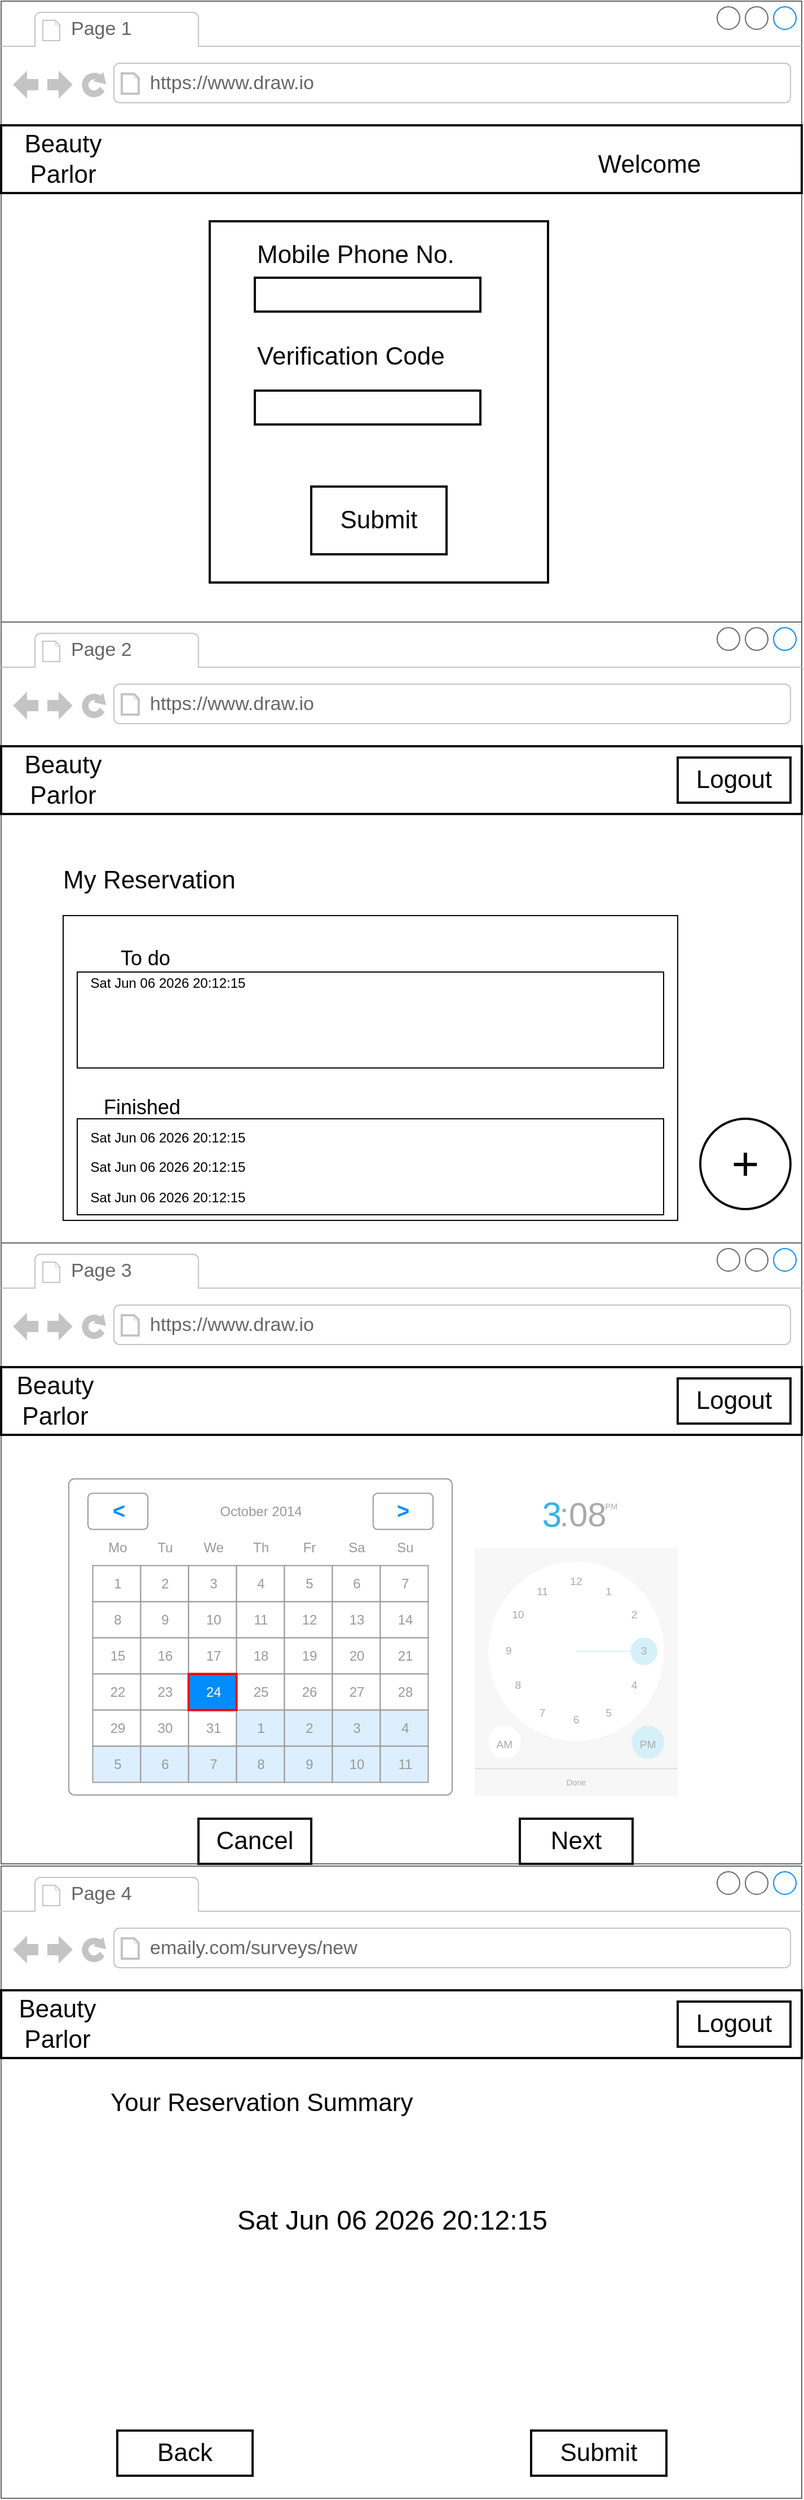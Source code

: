 <mxfile type="github" version="10.6.8"><diagram id="YGaYaiumgx0o_J-StWaK" name="Page-1"><mxGraphModel grid="1" dx="1169" dy="679" gridSize="10" guides="1" tooltips="1" connect="1" arrows="1" fold="1" page="1" pageScale="1" pageWidth="850" pageHeight="1100" math="0" shadow="0"><root><mxCell id="0"/><mxCell id="1" parent="0"/><mxCell id="_dM1EyocjRBQdSOQHi9r-1" value="" style="strokeWidth=1;shadow=0;dashed=0;align=center;html=1;shape=mxgraph.mockup.containers.browserWindow;rSize=0;fillColor=#ffffff;strokeColor=#666666;mainText=,;recursiveResize=0;rounded=0;fontSize=22;fontColor=#050505;" parent="1" vertex="1"><mxGeometry as="geometry" x="160" y="670.029" width="710" height="550"/></mxCell><mxCell id="_dM1EyocjRBQdSOQHi9r-2" value="Page 2" style="strokeWidth=1;shadow=0;dashed=0;align=center;html=1;shape=mxgraph.mockup.containers.anchor;fontSize=17;fontColor=#666666;align=left;" parent="_dM1EyocjRBQdSOQHi9r-1" vertex="1"><mxGeometry as="geometry" x="60" y="12" width="110" height="26"/></mxCell><mxCell id="_dM1EyocjRBQdSOQHi9r-3" value="https://www.draw.io" style="strokeWidth=1;shadow=0;dashed=0;align=center;html=1;shape=mxgraph.mockup.containers.anchor;rSize=0;fontSize=17;fontColor=#666666;align=left;" parent="_dM1EyocjRBQdSOQHi9r-1" vertex="1"><mxGeometry as="geometry" x="130" y="60" width="250" height="26"/></mxCell><mxCell id="_dM1EyocjRBQdSOQHi9r-4" value="My Reservation&lt;br&gt;" style="text;html=1;strokeColor=none;fillColor=none;align=left;verticalAlign=middle;whiteSpace=wrap;rounded=0;shadow=0;labelBackgroundColor=none;fontSize=22;fontColor=#050505;" parent="_dM1EyocjRBQdSOQHi9r-1" vertex="1"><mxGeometry as="geometry" x="52.5" y="219" width="175" height="20"/></mxCell><mxCell id="_dM1EyocjRBQdSOQHi9r-5" value="+" style="ellipse;whiteSpace=wrap;html=1;aspect=fixed;rounded=0;shadow=0;strokeColor=#080808;strokeWidth=2;fillColor=none;fontSize=42;fontColor=#050505;align=center;" parent="_dM1EyocjRBQdSOQHi9r-1" vertex="1"><mxGeometry as="geometry" x="620" y="440" width="80" height="80"/></mxCell><mxCell id="_dM1EyocjRBQdSOQHi9r-6" value="" style="rounded=0;whiteSpace=wrap;html=1;" parent="_dM1EyocjRBQdSOQHi9r-1" vertex="1"><mxGeometry as="geometry" x="55" y="260" width="545" height="270"/></mxCell><mxCell id="_dM1EyocjRBQdSOQHi9r-7" value="" style="rounded=0;whiteSpace=wrap;html=1;" parent="_dM1EyocjRBQdSOQHi9r-1" vertex="1"><mxGeometry as="geometry" x="67.5" y="310" width="520" height="85"/></mxCell><mxCell id="_dM1EyocjRBQdSOQHi9r-8" value="&lt;font style=&quot;font-size: 18px&quot;&gt;To do&lt;/font&gt;&lt;br&gt;" style="text;html=1;strokeColor=none;fillColor=none;align=center;verticalAlign=middle;whiteSpace=wrap;rounded=0;" parent="_dM1EyocjRBQdSOQHi9r-1" vertex="1"><mxGeometry as="geometry" x="67.5" y="287.5" width="120" height="20"/></mxCell><mxCell id="_dM1EyocjRBQdSOQHi9r-9" value="&lt;font style=&quot;font-size: 18px&quot;&gt;Finished&lt;/font&gt;&lt;br&gt;" style="text;html=1;strokeColor=none;fillColor=none;align=center;verticalAlign=middle;whiteSpace=wrap;rounded=0;" parent="_dM1EyocjRBQdSOQHi9r-1" vertex="1"><mxGeometry as="geometry" x="65" y="420" width="120" height="20"/></mxCell><mxCell id="_dM1EyocjRBQdSOQHi9r-10" value="" style="rounded=0;whiteSpace=wrap;html=1;" parent="_dM1EyocjRBQdSOQHi9r-1" vertex="1"><mxGeometry as="geometry" x="67.5" y="440" width="520" height="85"/></mxCell><UserObject id="1Hm9ibRcfxlS3YvG6zms-21" label="%date{ddd mmm dd yyyy HH:MM:ss}%" placeholders="1"><mxCell style="text;html=1;strokeColor=none;fillColor=none;align=center;verticalAlign=middle;whiteSpace=wrap;overflow=hidden;" parent="_dM1EyocjRBQdSOQHi9r-1" vertex="1"><mxGeometry as="geometry" x="67.5" y="309.971" width="160" height="20"/></mxCell></UserObject><UserObject id="1Hm9ibRcfxlS3YvG6zms-22" label="%date{ddd mmm dd yyyy HH:MM:ss}%" placeholders="1"><mxCell style="text;html=1;strokeColor=none;fillColor=none;align=center;verticalAlign=middle;whiteSpace=wrap;overflow=hidden;" parent="_dM1EyocjRBQdSOQHi9r-1" vertex="1"><mxGeometry as="geometry" x="67.5" y="499.971" width="160" height="20"/></mxCell></UserObject><UserObject id="1Hm9ibRcfxlS3YvG6zms-23" label="%date{ddd mmm dd yyyy HH:MM:ss}%" placeholders="1"><mxCell style="text;html=1;strokeColor=none;fillColor=none;align=center;verticalAlign=middle;whiteSpace=wrap;overflow=hidden;" parent="_dM1EyocjRBQdSOQHi9r-1" vertex="1"><mxGeometry as="geometry" x="67.5" y="472.471" width="160" height="20"/></mxCell></UserObject><UserObject id="1Hm9ibRcfxlS3YvG6zms-24" label="%date{ddd mmm dd yyyy HH:MM:ss}%" placeholders="1"><mxCell style="text;html=1;strokeColor=none;fillColor=none;align=center;verticalAlign=middle;whiteSpace=wrap;overflow=hidden;" parent="_dM1EyocjRBQdSOQHi9r-1" vertex="1"><mxGeometry as="geometry" x="67.5" y="446.471" width="160" height="20"/></mxCell></UserObject><mxCell id="_dM1EyocjRBQdSOQHi9r-11" value="" style="strokeWidth=1;shadow=0;dashed=0;align=center;html=1;shape=mxgraph.mockup.containers.browserWindow;rSize=0;fillColor=#ffffff;strokeColor=#666666;mainText=,;recursiveResize=0;rounded=0;fontSize=22;fontColor=#050505;" parent="1" vertex="1"><mxGeometry as="geometry" x="160" y="120" width="710" height="550"/></mxCell><mxCell id="_dM1EyocjRBQdSOQHi9r-12" value="Page 1" style="strokeWidth=1;shadow=0;dashed=0;align=center;html=1;shape=mxgraph.mockup.containers.anchor;fontSize=17;fontColor=#666666;align=left;" parent="_dM1EyocjRBQdSOQHi9r-11" vertex="1"><mxGeometry as="geometry" x="60" y="12" width="110" height="26"/></mxCell><mxCell id="_dM1EyocjRBQdSOQHi9r-13" value="https://www.draw.io" style="strokeWidth=1;shadow=0;dashed=0;align=center;html=1;shape=mxgraph.mockup.containers.anchor;rSize=0;fontSize=17;fontColor=#666666;align=left;" parent="_dM1EyocjRBQdSOQHi9r-11" vertex="1"><mxGeometry as="geometry" x="130" y="60" width="250" height="26"/></mxCell><mxCell id="_dM1EyocjRBQdSOQHi9r-14" value="" style="rounded=0;whiteSpace=wrap;html=1;shadow=0;labelBackgroundColor=none;strokeColor=#080808;strokeWidth=2;fillColor=#ffffff;fontSize=22;fontColor=#050505;align=left;" parent="_dM1EyocjRBQdSOQHi9r-11" vertex="1"><mxGeometry as="geometry" x="185" y="195" width="300" height="320"/></mxCell><mxCell id="_dM1EyocjRBQdSOQHi9r-15" value="Mobile Phone No." style="text;html=1;strokeColor=none;fillColor=none;align=left;verticalAlign=middle;whiteSpace=wrap;rounded=0;shadow=0;labelBackgroundColor=none;fontSize=22;fontColor=#050505;" parent="_dM1EyocjRBQdSOQHi9r-11" vertex="1"><mxGeometry as="geometry" x="225" y="215" width="205" height="20"/></mxCell><mxCell id="_dM1EyocjRBQdSOQHi9r-16" value="Verification Code&lt;br&gt;" style="text;html=1;strokeColor=none;fillColor=none;align=left;verticalAlign=middle;whiteSpace=wrap;rounded=0;shadow=0;labelBackgroundColor=none;fontSize=22;fontColor=#050505;" parent="_dM1EyocjRBQdSOQHi9r-11" vertex="1"><mxGeometry as="geometry" x="225" y="305" width="230" height="20"/></mxCell><mxCell id="_dM1EyocjRBQdSOQHi9r-17" value="" style="rounded=0;whiteSpace=wrap;html=1;shadow=0;labelBackgroundColor=none;strokeColor=#080808;strokeWidth=2;fillColor=#ffffff;fontSize=22;fontColor=#050505;align=left;" parent="_dM1EyocjRBQdSOQHi9r-11" vertex="1"><mxGeometry as="geometry" x="225" y="245" width="200" height="30"/></mxCell><mxCell id="_dM1EyocjRBQdSOQHi9r-18" value="" style="rounded=0;whiteSpace=wrap;html=1;shadow=0;labelBackgroundColor=none;strokeColor=#080808;strokeWidth=2;fillColor=#ffffff;fontSize=22;fontColor=#050505;align=left;" parent="_dM1EyocjRBQdSOQHi9r-11" vertex="1"><mxGeometry as="geometry" x="225" y="345" width="200" height="30"/></mxCell><mxCell id="_dM1EyocjRBQdSOQHi9r-19" value="Submit" style="rounded=0;whiteSpace=wrap;html=1;shadow=0;labelBackgroundColor=none;strokeColor=#080808;strokeWidth=2;fillColor=#ffffff;fontSize=22;fontColor=#050505;align=center;" parent="_dM1EyocjRBQdSOQHi9r-11" vertex="1"><mxGeometry as="geometry" x="275" y="430" width="120" height="60"/></mxCell><mxCell id="_dM1EyocjRBQdSOQHi9r-20" value="" style="rounded=0;whiteSpace=wrap;html=1;shadow=0;strokeColor=#080808;strokeWidth=2;fillColor=none;fontSize=22;fontColor=#050505;align=center;" parent="1" vertex="1"><mxGeometry as="geometry" x="160" y="230" width="710" height="60"/></mxCell><mxCell id="_dM1EyocjRBQdSOQHi9r-21" value="Welcome&lt;br&gt;" style="text;html=1;strokeColor=none;fillColor=none;align=center;verticalAlign=middle;whiteSpace=wrap;rounded=0;shadow=0;fontSize=22;fontColor=#050505;" parent="1" vertex="1"><mxGeometry as="geometry" x="650" y="255" width="170" height="20"/></mxCell><mxCell id="_dM1EyocjRBQdSOQHi9r-22" value="" style="rounded=0;whiteSpace=wrap;html=1;shadow=0;strokeColor=#080808;strokeWidth=2;fillColor=none;fontSize=22;fontColor=#050505;align=center;" parent="1" vertex="1"><mxGeometry as="geometry" x="160" y="780.029" width="710" height="60"/></mxCell><mxCell id="_dM1EyocjRBQdSOQHi9r-23" value="Beauty Parlor&lt;br&gt;" style="text;html=1;strokeColor=none;fillColor=none;align=center;verticalAlign=middle;whiteSpace=wrap;rounded=0;shadow=0;fontSize=22;fontColor=#050505;" parent="1" vertex="1"><mxGeometry as="geometry" x="170" y="800" width="90" height="20"/></mxCell><mxCell id="_dM1EyocjRBQdSOQHi9r-24" value="Logout" style="rounded=0;whiteSpace=wrap;html=1;shadow=0;strokeColor=#080808;strokeWidth=2;fillColor=none;fontSize=22;fontColor=#050505;align=center;" parent="1" vertex="1"><mxGeometry as="geometry" x="760" y="790.029" width="100" height="40"/></mxCell><mxCell id="_dM1EyocjRBQdSOQHi9r-25" value="" style="strokeWidth=1;shadow=0;dashed=0;align=center;html=1;shape=mxgraph.mockup.containers.browserWindow;rSize=0;fillColor=#ffffff;strokeColor=#666666;mainText=,;recursiveResize=0;rounded=0;fontSize=22;fontColor=#050505;" parent="1" vertex="1"><mxGeometry as="geometry" x="160" y="1220" width="710" height="550"/></mxCell><mxCell id="_dM1EyocjRBQdSOQHi9r-26" value="Page 3" style="strokeWidth=1;shadow=0;dashed=0;align=center;html=1;shape=mxgraph.mockup.containers.anchor;fontSize=17;fontColor=#666666;align=left;" parent="_dM1EyocjRBQdSOQHi9r-25" vertex="1"><mxGeometry as="geometry" x="60" y="12" width="110" height="26"/></mxCell><mxCell id="_dM1EyocjRBQdSOQHi9r-27" value="https://www.draw.io" style="strokeWidth=1;shadow=0;dashed=0;align=center;html=1;shape=mxgraph.mockup.containers.anchor;rSize=0;fontSize=17;fontColor=#666666;align=left;" parent="_dM1EyocjRBQdSOQHi9r-25" vertex="1"><mxGeometry as="geometry" x="130" y="60" width="250" height="26"/></mxCell><mxCell id="_dM1EyocjRBQdSOQHi9r-28" value="" style="strokeWidth=1;shadow=0;dashed=0;align=center;html=1;shape=mxgraph.mockup.forms.rrect;rSize=5;strokeColor=#999999;fillColor=#ffffff;" parent="_dM1EyocjRBQdSOQHi9r-25" vertex="1"><mxGeometry as="geometry" x="60" y="209" width="340" height="280"/></mxCell><mxCell id="_dM1EyocjRBQdSOQHi9r-29" value="October 2014" style="strokeWidth=1;shadow=0;dashed=0;align=center;html=1;shape=mxgraph.mockup.forms.anchor;fontColor=#999999;" parent="_dM1EyocjRBQdSOQHi9r-28" vertex="1"><mxGeometry as="geometry" x="63.75" y="12.8" width="212.5" height="32.0"/></mxCell><mxCell id="_dM1EyocjRBQdSOQHi9r-30" value="&lt;" style="strokeWidth=1;shadow=0;dashed=0;align=center;html=1;shape=mxgraph.mockup.forms.rrect;rSize=4;strokeColor=#999999;fontColor=#008cff;fontSize=19;fontStyle=1;" parent="_dM1EyocjRBQdSOQHi9r-28" vertex="1"><mxGeometry as="geometry" x="17" y="12.8" width="53.125" height="32.0"/></mxCell><mxCell id="_dM1EyocjRBQdSOQHi9r-31" value="&gt;" style="strokeWidth=1;shadow=0;dashed=0;align=center;html=1;shape=mxgraph.mockup.forms.rrect;rSize=4;strokeColor=#999999;fontColor=#008cff;fontSize=19;fontStyle=1;" parent="_dM1EyocjRBQdSOQHi9r-28" vertex="1"><mxGeometry as="geometry" x="269.875" y="12.8" width="53.125" height="32.0"/></mxCell><mxCell id="_dM1EyocjRBQdSOQHi9r-32" value="Mo" style="strokeWidth=1;shadow=0;dashed=0;align=center;html=1;shape=mxgraph.mockup.forms.anchor;fontColor=#999999;" parent="_dM1EyocjRBQdSOQHi9r-28" vertex="1"><mxGeometry as="geometry" x="21.25" y="44.8" width="42.5" height="32.0"/></mxCell><mxCell id="_dM1EyocjRBQdSOQHi9r-33" value="Tu" style="strokeWidth=1;shadow=0;dashed=0;align=center;html=1;shape=mxgraph.mockup.forms.anchor;fontColor=#999999;" parent="_dM1EyocjRBQdSOQHi9r-28" vertex="1"><mxGeometry as="geometry" x="63.75" y="44.8" width="42.5" height="32.0"/></mxCell><mxCell id="_dM1EyocjRBQdSOQHi9r-34" value="We" style="strokeWidth=1;shadow=0;dashed=0;align=center;html=1;shape=mxgraph.mockup.forms.anchor;fontColor=#999999;" parent="_dM1EyocjRBQdSOQHi9r-28" vertex="1"><mxGeometry as="geometry" x="106.25" y="44.8" width="42.5" height="32.0"/></mxCell><mxCell id="_dM1EyocjRBQdSOQHi9r-35" value="Th" style="strokeWidth=1;shadow=0;dashed=0;align=center;html=1;shape=mxgraph.mockup.forms.anchor;fontColor=#999999;" parent="_dM1EyocjRBQdSOQHi9r-28" vertex="1"><mxGeometry as="geometry" x="148.75" y="44.8" width="42.5" height="32.0"/></mxCell><mxCell id="_dM1EyocjRBQdSOQHi9r-36" value="Fr" style="strokeWidth=1;shadow=0;dashed=0;align=center;html=1;shape=mxgraph.mockup.forms.anchor;fontColor=#999999;" parent="_dM1EyocjRBQdSOQHi9r-28" vertex="1"><mxGeometry as="geometry" x="191.25" y="44.8" width="42.5" height="32.0"/></mxCell><mxCell id="_dM1EyocjRBQdSOQHi9r-37" value="Sa" style="strokeWidth=1;shadow=0;dashed=0;align=center;html=1;shape=mxgraph.mockup.forms.anchor;fontColor=#999999;" parent="_dM1EyocjRBQdSOQHi9r-28" vertex="1"><mxGeometry as="geometry" x="233.75" y="44.8" width="42.5" height="32.0"/></mxCell><mxCell id="_dM1EyocjRBQdSOQHi9r-38" value="Su" style="strokeWidth=1;shadow=0;dashed=0;align=center;html=1;shape=mxgraph.mockup.forms.anchor;fontColor=#999999;" parent="_dM1EyocjRBQdSOQHi9r-28" vertex="1"><mxGeometry as="geometry" x="276.25" y="44.8" width="42.5" height="32.0"/></mxCell><mxCell id="_dM1EyocjRBQdSOQHi9r-39" value="1" style="strokeWidth=1;shadow=0;dashed=0;align=center;html=1;shape=mxgraph.mockup.forms.rrect;rSize=0;strokeColor=#999999;fontColor=#999999;" parent="_dM1EyocjRBQdSOQHi9r-28" vertex="1"><mxGeometry as="geometry" x="21.25" y="76.8" width="42.5" height="32.0"/></mxCell><mxCell id="_dM1EyocjRBQdSOQHi9r-40" value="2" style="strokeWidth=1;shadow=0;dashed=0;align=center;html=1;shape=mxgraph.mockup.forms.rrect;rSize=0;strokeColor=#999999;fontColor=#999999;" parent="_dM1EyocjRBQdSOQHi9r-28" vertex="1"><mxGeometry as="geometry" x="63.75" y="76.8" width="42.5" height="32.0"/></mxCell><mxCell id="_dM1EyocjRBQdSOQHi9r-41" value="3" style="strokeWidth=1;shadow=0;dashed=0;align=center;html=1;shape=mxgraph.mockup.forms.rrect;rSize=0;strokeColor=#999999;fontColor=#999999;" parent="_dM1EyocjRBQdSOQHi9r-28" vertex="1"><mxGeometry as="geometry" x="106.25" y="76.8" width="42.5" height="32.0"/></mxCell><mxCell id="_dM1EyocjRBQdSOQHi9r-42" value="4" style="strokeWidth=1;shadow=0;dashed=0;align=center;html=1;shape=mxgraph.mockup.forms.rrect;rSize=0;strokeColor=#999999;fontColor=#999999;" parent="_dM1EyocjRBQdSOQHi9r-28" vertex="1"><mxGeometry as="geometry" x="148.75" y="76.8" width="42.5" height="32.0"/></mxCell><mxCell id="_dM1EyocjRBQdSOQHi9r-43" value="5" style="strokeWidth=1;shadow=0;dashed=0;align=center;html=1;shape=mxgraph.mockup.forms.rrect;rSize=0;strokeColor=#999999;fontColor=#999999;" parent="_dM1EyocjRBQdSOQHi9r-28" vertex="1"><mxGeometry as="geometry" x="191.25" y="76.8" width="42.5" height="32.0"/></mxCell><mxCell id="_dM1EyocjRBQdSOQHi9r-44" value="6" style="strokeWidth=1;shadow=0;dashed=0;align=center;html=1;shape=mxgraph.mockup.forms.rrect;rSize=0;strokeColor=#999999;fontColor=#999999;" parent="_dM1EyocjRBQdSOQHi9r-28" vertex="1"><mxGeometry as="geometry" x="233.75" y="76.8" width="42.5" height="32.0"/></mxCell><mxCell id="_dM1EyocjRBQdSOQHi9r-45" value="7" style="strokeWidth=1;shadow=0;dashed=0;align=center;html=1;shape=mxgraph.mockup.forms.rrect;rSize=0;strokeColor=#999999;fontColor=#999999;" parent="_dM1EyocjRBQdSOQHi9r-28" vertex="1"><mxGeometry as="geometry" x="276.25" y="76.8" width="42.5" height="32.0"/></mxCell><mxCell id="_dM1EyocjRBQdSOQHi9r-46" value="8" style="strokeWidth=1;shadow=0;dashed=0;align=center;html=1;shape=mxgraph.mockup.forms.rrect;rSize=0;strokeColor=#999999;fontColor=#999999;" parent="_dM1EyocjRBQdSOQHi9r-28" vertex="1"><mxGeometry as="geometry" x="21.25" y="108.8" width="42.5" height="32.0"/></mxCell><mxCell id="_dM1EyocjRBQdSOQHi9r-47" value="9" style="strokeWidth=1;shadow=0;dashed=0;align=center;html=1;shape=mxgraph.mockup.forms.rrect;rSize=0;strokeColor=#999999;fontColor=#999999;" parent="_dM1EyocjRBQdSOQHi9r-28" vertex="1"><mxGeometry as="geometry" x="63.75" y="108.8" width="42.5" height="32.0"/></mxCell><mxCell id="_dM1EyocjRBQdSOQHi9r-48" value="10" style="strokeWidth=1;shadow=0;dashed=0;align=center;html=1;shape=mxgraph.mockup.forms.rrect;rSize=0;strokeColor=#999999;fontColor=#999999;" parent="_dM1EyocjRBQdSOQHi9r-28" vertex="1"><mxGeometry as="geometry" x="106.25" y="108.8" width="42.5" height="32.0"/></mxCell><mxCell id="_dM1EyocjRBQdSOQHi9r-49" value="11" style="strokeWidth=1;shadow=0;dashed=0;align=center;html=1;shape=mxgraph.mockup.forms.rrect;rSize=0;strokeColor=#999999;fontColor=#999999;" parent="_dM1EyocjRBQdSOQHi9r-28" vertex="1"><mxGeometry as="geometry" x="148.75" y="108.8" width="42.5" height="32.0"/></mxCell><mxCell id="_dM1EyocjRBQdSOQHi9r-50" value="12" style="strokeWidth=1;shadow=0;dashed=0;align=center;html=1;shape=mxgraph.mockup.forms.rrect;rSize=0;strokeColor=#999999;fontColor=#999999;" parent="_dM1EyocjRBQdSOQHi9r-28" vertex="1"><mxGeometry as="geometry" x="191.25" y="108.8" width="42.5" height="32.0"/></mxCell><mxCell id="_dM1EyocjRBQdSOQHi9r-51" value="13" style="strokeWidth=1;shadow=0;dashed=0;align=center;html=1;shape=mxgraph.mockup.forms.rrect;rSize=0;strokeColor=#999999;fontColor=#999999;" parent="_dM1EyocjRBQdSOQHi9r-28" vertex="1"><mxGeometry as="geometry" x="233.75" y="108.8" width="42.5" height="32.0"/></mxCell><mxCell id="_dM1EyocjRBQdSOQHi9r-52" value="14" style="strokeWidth=1;shadow=0;dashed=0;align=center;html=1;shape=mxgraph.mockup.forms.rrect;rSize=0;strokeColor=#999999;fontColor=#999999;" parent="_dM1EyocjRBQdSOQHi9r-28" vertex="1"><mxGeometry as="geometry" x="276.25" y="108.8" width="42.5" height="32.0"/></mxCell><mxCell id="_dM1EyocjRBQdSOQHi9r-53" value="15" style="strokeWidth=1;shadow=0;dashed=0;align=center;html=1;shape=mxgraph.mockup.forms.rrect;rSize=0;strokeColor=#999999;fontColor=#999999;" parent="_dM1EyocjRBQdSOQHi9r-28" vertex="1"><mxGeometry as="geometry" x="21.25" y="140.8" width="42.5" height="32.0"/></mxCell><mxCell id="_dM1EyocjRBQdSOQHi9r-54" value="16" style="strokeWidth=1;shadow=0;dashed=0;align=center;html=1;shape=mxgraph.mockup.forms.rrect;rSize=0;strokeColor=#999999;fontColor=#999999;" parent="_dM1EyocjRBQdSOQHi9r-28" vertex="1"><mxGeometry as="geometry" x="63.75" y="140.8" width="42.5" height="32.0"/></mxCell><mxCell id="_dM1EyocjRBQdSOQHi9r-55" value="17" style="strokeWidth=1;shadow=0;dashed=0;align=center;html=1;shape=mxgraph.mockup.forms.rrect;rSize=0;strokeColor=#999999;fontColor=#999999;" parent="_dM1EyocjRBQdSOQHi9r-28" vertex="1"><mxGeometry as="geometry" x="106.25" y="140.8" width="42.5" height="32.0"/></mxCell><mxCell id="_dM1EyocjRBQdSOQHi9r-56" value="18" style="strokeWidth=1;shadow=0;dashed=0;align=center;html=1;shape=mxgraph.mockup.forms.rrect;rSize=0;strokeColor=#999999;fontColor=#999999;" parent="_dM1EyocjRBQdSOQHi9r-28" vertex="1"><mxGeometry as="geometry" x="148.75" y="140.8" width="42.5" height="32.0"/></mxCell><mxCell id="_dM1EyocjRBQdSOQHi9r-57" value="19" style="strokeWidth=1;shadow=0;dashed=0;align=center;html=1;shape=mxgraph.mockup.forms.rrect;rSize=0;strokeColor=#999999;fontColor=#999999;" parent="_dM1EyocjRBQdSOQHi9r-28" vertex="1"><mxGeometry as="geometry" x="191.25" y="140.8" width="42.5" height="32.0"/></mxCell><mxCell id="_dM1EyocjRBQdSOQHi9r-58" value="20" style="strokeWidth=1;shadow=0;dashed=0;align=center;html=1;shape=mxgraph.mockup.forms.rrect;rSize=0;strokeColor=#999999;fontColor=#999999;" parent="_dM1EyocjRBQdSOQHi9r-28" vertex="1"><mxGeometry as="geometry" x="233.75" y="140.8" width="42.5" height="32.0"/></mxCell><mxCell id="_dM1EyocjRBQdSOQHi9r-59" value="21" style="strokeWidth=1;shadow=0;dashed=0;align=center;html=1;shape=mxgraph.mockup.forms.rrect;rSize=0;strokeColor=#999999;fontColor=#999999;" parent="_dM1EyocjRBQdSOQHi9r-28" vertex="1"><mxGeometry as="geometry" x="276.25" y="140.8" width="42.5" height="32.0"/></mxCell><mxCell id="_dM1EyocjRBQdSOQHi9r-60" value="22" style="strokeWidth=1;shadow=0;dashed=0;align=center;html=1;shape=mxgraph.mockup.forms.rrect;rSize=0;strokeColor=#999999;fontColor=#999999;" parent="_dM1EyocjRBQdSOQHi9r-28" vertex="1"><mxGeometry as="geometry" x="21.25" y="172.8" width="42.5" height="32.0"/></mxCell><mxCell id="_dM1EyocjRBQdSOQHi9r-61" value="23" style="strokeWidth=1;shadow=0;dashed=0;align=center;html=1;shape=mxgraph.mockup.forms.rrect;rSize=0;strokeColor=#999999;fontColor=#999999;" parent="_dM1EyocjRBQdSOQHi9r-28" vertex="1"><mxGeometry as="geometry" x="63.75" y="172.8" width="42.5" height="32.0"/></mxCell><mxCell id="_dM1EyocjRBQdSOQHi9r-62" value="25" style="strokeWidth=1;shadow=0;dashed=0;align=center;html=1;shape=mxgraph.mockup.forms.rrect;rSize=0;strokeColor=#999999;fontColor=#999999;" parent="_dM1EyocjRBQdSOQHi9r-28" vertex="1"><mxGeometry as="geometry" x="148.75" y="172.8" width="42.5" height="32.0"/></mxCell><mxCell id="_dM1EyocjRBQdSOQHi9r-63" value="26" style="strokeWidth=1;shadow=0;dashed=0;align=center;html=1;shape=mxgraph.mockup.forms.rrect;rSize=0;strokeColor=#999999;fontColor=#999999;" parent="_dM1EyocjRBQdSOQHi9r-28" vertex="1"><mxGeometry as="geometry" x="191.25" y="172.8" width="42.5" height="32.0"/></mxCell><mxCell id="_dM1EyocjRBQdSOQHi9r-64" value="27" style="strokeWidth=1;shadow=0;dashed=0;align=center;html=1;shape=mxgraph.mockup.forms.rrect;rSize=0;strokeColor=#999999;fontColor=#999999;" parent="_dM1EyocjRBQdSOQHi9r-28" vertex="1"><mxGeometry as="geometry" x="233.75" y="172.8" width="42.5" height="32.0"/></mxCell><mxCell id="_dM1EyocjRBQdSOQHi9r-65" value="28" style="strokeWidth=1;shadow=0;dashed=0;align=center;html=1;shape=mxgraph.mockup.forms.rrect;rSize=0;strokeColor=#999999;fontColor=#999999;" parent="_dM1EyocjRBQdSOQHi9r-28" vertex="1"><mxGeometry as="geometry" x="276.25" y="172.8" width="42.5" height="32.0"/></mxCell><mxCell id="_dM1EyocjRBQdSOQHi9r-66" value="29" style="strokeWidth=1;shadow=0;dashed=0;align=center;html=1;shape=mxgraph.mockup.forms.rrect;rSize=0;strokeColor=#999999;fontColor=#999999;" parent="_dM1EyocjRBQdSOQHi9r-28" vertex="1"><mxGeometry as="geometry" x="21.25" y="204.8" width="42.5" height="32.0"/></mxCell><mxCell id="_dM1EyocjRBQdSOQHi9r-67" value="30" style="strokeWidth=1;shadow=0;dashed=0;align=center;html=1;shape=mxgraph.mockup.forms.rrect;rSize=0;strokeColor=#999999;fontColor=#999999;" parent="_dM1EyocjRBQdSOQHi9r-28" vertex="1"><mxGeometry as="geometry" x="63.75" y="204.8" width="42.5" height="32.0"/></mxCell><mxCell id="_dM1EyocjRBQdSOQHi9r-68" value="31" style="strokeWidth=1;shadow=0;dashed=0;align=center;html=1;shape=mxgraph.mockup.forms.rrect;rSize=0;strokeColor=#999999;fontColor=#999999;" parent="_dM1EyocjRBQdSOQHi9r-28" vertex="1"><mxGeometry as="geometry" x="106.25" y="204.8" width="42.5" height="32.0"/></mxCell><mxCell id="_dM1EyocjRBQdSOQHi9r-69" value="1" style="strokeWidth=1;shadow=0;dashed=0;align=center;html=1;shape=mxgraph.mockup.forms.rrect;rSize=0;strokeColor=#999999;fontColor=#999999;fillColor=#ddeeff;" parent="_dM1EyocjRBQdSOQHi9r-28" vertex="1"><mxGeometry as="geometry" x="148.75" y="204.8" width="42.5" height="32.0"/></mxCell><mxCell id="_dM1EyocjRBQdSOQHi9r-70" value="2" style="strokeWidth=1;shadow=0;dashed=0;align=center;html=1;shape=mxgraph.mockup.forms.rrect;rSize=0;strokeColor=#999999;fontColor=#999999;fillColor=#ddeeff;" parent="_dM1EyocjRBQdSOQHi9r-28" vertex="1"><mxGeometry as="geometry" x="191.25" y="204.8" width="42.5" height="32.0"/></mxCell><mxCell id="_dM1EyocjRBQdSOQHi9r-71" value="3" style="strokeWidth=1;shadow=0;dashed=0;align=center;html=1;shape=mxgraph.mockup.forms.rrect;rSize=0;strokeColor=#999999;fontColor=#999999;fillColor=#ddeeff;" parent="_dM1EyocjRBQdSOQHi9r-28" vertex="1"><mxGeometry as="geometry" x="233.75" y="204.8" width="42.5" height="32.0"/></mxCell><mxCell id="_dM1EyocjRBQdSOQHi9r-72" value="4" style="strokeWidth=1;shadow=0;dashed=0;align=center;html=1;shape=mxgraph.mockup.forms.rrect;rSize=0;strokeColor=#999999;fontColor=#999999;fillColor=#ddeeff;" parent="_dM1EyocjRBQdSOQHi9r-28" vertex="1"><mxGeometry as="geometry" x="276.25" y="204.8" width="42.5" height="32.0"/></mxCell><mxCell id="_dM1EyocjRBQdSOQHi9r-73" value="5" style="strokeWidth=1;shadow=0;dashed=0;align=center;html=1;shape=mxgraph.mockup.forms.rrect;rSize=0;strokeColor=#999999;fontColor=#999999;fillColor=#ddeeff;" parent="_dM1EyocjRBQdSOQHi9r-28" vertex="1"><mxGeometry as="geometry" x="21.25" y="236.8" width="42.5" height="32.0"/></mxCell><mxCell id="_dM1EyocjRBQdSOQHi9r-74" value="6" style="strokeWidth=1;shadow=0;dashed=0;align=center;html=1;shape=mxgraph.mockup.forms.rrect;rSize=0;strokeColor=#999999;fontColor=#999999;fillColor=#ddeeff;" parent="_dM1EyocjRBQdSOQHi9r-28" vertex="1"><mxGeometry as="geometry" x="63.75" y="236.8" width="42.5" height="32.0"/></mxCell><mxCell id="_dM1EyocjRBQdSOQHi9r-75" value="7" style="strokeWidth=1;shadow=0;dashed=0;align=center;html=1;shape=mxgraph.mockup.forms.rrect;rSize=0;strokeColor=#999999;fontColor=#999999;fillColor=#ddeeff;" parent="_dM1EyocjRBQdSOQHi9r-28" vertex="1"><mxGeometry as="geometry" x="106.25" y="236.8" width="42.5" height="32.0"/></mxCell><mxCell id="_dM1EyocjRBQdSOQHi9r-76" value="8" style="strokeWidth=1;shadow=0;dashed=0;align=center;html=1;shape=mxgraph.mockup.forms.rrect;rSize=0;strokeColor=#999999;fontColor=#999999;fillColor=#ddeeff;" parent="_dM1EyocjRBQdSOQHi9r-28" vertex="1"><mxGeometry as="geometry" x="148.75" y="236.8" width="42.5" height="32.0"/></mxCell><mxCell id="_dM1EyocjRBQdSOQHi9r-77" value="9" style="strokeWidth=1;shadow=0;dashed=0;align=center;html=1;shape=mxgraph.mockup.forms.rrect;rSize=0;strokeColor=#999999;fontColor=#999999;fillColor=#ddeeff;" parent="_dM1EyocjRBQdSOQHi9r-28" vertex="1"><mxGeometry as="geometry" x="191.25" y="236.8" width="42.5" height="32.0"/></mxCell><mxCell id="_dM1EyocjRBQdSOQHi9r-78" value="10" style="strokeWidth=1;shadow=0;dashed=0;align=center;html=1;shape=mxgraph.mockup.forms.rrect;rSize=0;strokeColor=#999999;fontColor=#999999;fillColor=#ddeeff;" parent="_dM1EyocjRBQdSOQHi9r-28" vertex="1"><mxGeometry as="geometry" x="233.75" y="236.8" width="42.5" height="32.0"/></mxCell><mxCell id="_dM1EyocjRBQdSOQHi9r-79" value="11" style="strokeWidth=1;shadow=0;dashed=0;align=center;html=1;shape=mxgraph.mockup.forms.rrect;rSize=0;strokeColor=#999999;fontColor=#999999;fillColor=#ddeeff;" parent="_dM1EyocjRBQdSOQHi9r-28" vertex="1"><mxGeometry as="geometry" x="276.25" y="236.8" width="42.5" height="32.0"/></mxCell><mxCell id="_dM1EyocjRBQdSOQHi9r-80" value="24" style="strokeWidth=1;shadow=0;dashed=0;align=center;html=1;shape=mxgraph.mockup.forms.rrect;rSize=0;strokeColor=#ff0000;fontColor=#ffffff;strokeWidth=2;fillColor=#008cff;" parent="_dM1EyocjRBQdSOQHi9r-28" vertex="1"><mxGeometry as="geometry" x="106.25" y="172.8" width="42.5" height="32.0"/></mxCell><mxCell id="_dM1EyocjRBQdSOQHi9r-81" value="Cancel&lt;br&gt;" style="rounded=0;whiteSpace=wrap;html=1;shadow=0;strokeColor=#080808;strokeWidth=2;fillColor=none;fontSize=22;fontColor=#050505;align=center;" parent="_dM1EyocjRBQdSOQHi9r-25" vertex="1"><mxGeometry as="geometry" x="175" y="510" width="100" height="40"/></mxCell><mxCell id="2P-syaqbUdocnklK18YT-1" value="Next&lt;br&gt;" style="rounded=0;whiteSpace=wrap;html=1;shadow=0;strokeColor=#080808;strokeWidth=2;fillColor=none;fontSize=22;fontColor=#050505;align=center;" parent="_dM1EyocjRBQdSOQHi9r-25" vertex="1"><mxGeometry as="geometry" x="460" y="510" width="100" height="40"/></mxCell><mxCell id="2P-syaqbUdocnklK18YT-3" value="" style="verticalLabelPosition=bottom;verticalAlign=top;html=1;shadow=0;dashed=0;strokeWidth=1;shape=mxgraph.android.time_picker;" parent="_dM1EyocjRBQdSOQHi9r-25" vertex="1"><mxGeometry as="geometry" x="420" y="209" width="180" height="281"/></mxCell><mxCell id="_dM1EyocjRBQdSOQHi9r-82" value="" style="rounded=0;whiteSpace=wrap;html=1;shadow=0;strokeColor=#080808;strokeWidth=2;fillColor=none;fontSize=22;fontColor=#050505;align=center;" parent="1" vertex="1"><mxGeometry as="geometry" x="160" y="1330" width="710" height="60"/></mxCell><mxCell id="_dM1EyocjRBQdSOQHi9r-84" value="Logout" style="rounded=0;whiteSpace=wrap;html=1;shadow=0;strokeColor=#080808;strokeWidth=2;fillColor=none;fontSize=22;fontColor=#050505;align=center;" parent="1" vertex="1"><mxGeometry as="geometry" x="760" y="1340" width="100" height="40"/></mxCell><mxCell id="_dM1EyocjRBQdSOQHi9r-85" value="Beauty Parlor&lt;br&gt;" style="text;html=1;strokeColor=none;fillColor=none;align=center;verticalAlign=middle;whiteSpace=wrap;rounded=0;shadow=0;fontSize=22;fontColor=#050505;" parent="1" vertex="1"><mxGeometry as="geometry" x="160" y="250" width="110" height="20"/></mxCell><mxCell id="1Hm9ibRcfxlS3YvG6zms-1" value="" style="strokeWidth=1;shadow=0;dashed=0;align=center;html=1;shape=mxgraph.mockup.containers.browserWindow;rSize=0;fillColor=#ffffff;strokeColor=#666666;mainText=,;recursiveResize=0;rounded=0;fontSize=22;fontColor=#050505;" parent="1" vertex="1"><mxGeometry as="geometry" x="160" y="1772" width="710" height="560"/></mxCell><mxCell id="1Hm9ibRcfxlS3YvG6zms-2" value="Page 4&lt;br&gt;" style="strokeWidth=1;shadow=0;dashed=0;align=center;html=1;shape=mxgraph.mockup.containers.anchor;fontSize=17;fontColor=#666666;align=left;" parent="1Hm9ibRcfxlS3YvG6zms-1" vertex="1"><mxGeometry as="geometry" x="60" y="12" width="110" height="26"/></mxCell><mxCell id="1Hm9ibRcfxlS3YvG6zms-3" value="emaily.com/surveys/new" style="strokeWidth=1;shadow=0;dashed=0;align=center;html=1;shape=mxgraph.mockup.containers.anchor;rSize=0;fontSize=17;fontColor=#666666;align=left;" parent="1Hm9ibRcfxlS3YvG6zms-1" vertex="1"><mxGeometry as="geometry" x="130" y="60" width="250" height="26"/></mxCell><mxCell id="1Hm9ibRcfxlS3YvG6zms-4" value="Your Reservation Summary&lt;br&gt;" style="text;html=1;strokeColor=none;fillColor=none;align=left;verticalAlign=middle;whiteSpace=wrap;rounded=0;shadow=0;fontSize=22;fontColor=#050505;" parent="1Hm9ibRcfxlS3YvG6zms-1" vertex="1"><mxGeometry as="geometry" x="95" y="200" width="345" height="20"/></mxCell><mxCell id="1Hm9ibRcfxlS3YvG6zms-8" value="Back" style="rounded=0;whiteSpace=wrap;html=1;shadow=0;strokeColor=#080808;strokeWidth=2;fillColor=none;fontSize=22;fontColor=#050505;align=center;" parent="1Hm9ibRcfxlS3YvG6zms-1" vertex="1"><mxGeometry as="geometry" x="103" y="500" width="120" height="40"/></mxCell><mxCell id="1Hm9ibRcfxlS3YvG6zms-9" value="Submit" style="rounded=0;whiteSpace=wrap;html=1;shadow=0;strokeColor=#080808;strokeWidth=2;fillColor=none;fontSize=22;fontColor=#050505;align=center;" parent="1Hm9ibRcfxlS3YvG6zms-1" vertex="1"><mxGeometry as="geometry" x="470" y="500" width="120" height="40"/></mxCell><UserObject id="1Hm9ibRcfxlS3YvG6zms-20" label="&lt;font style=&quot;font-size: 24px&quot;&gt;%date{ddd mmm dd yyyy HH:MM:ss}%&lt;/font&gt;" placeholders="1"><mxCell style="text;html=1;strokeColor=none;fillColor=none;align=center;verticalAlign=middle;whiteSpace=wrap;overflow=hidden;" parent="1Hm9ibRcfxlS3YvG6zms-1" vertex="1"><mxGeometry as="geometry" x="113" y="288" width="468" height="52"/></mxCell></UserObject><mxCell id="1Hm9ibRcfxlS3YvG6zms-14" value="" style="rounded=0;whiteSpace=wrap;html=1;shadow=0;strokeColor=#080808;strokeWidth=2;fillColor=none;fontSize=22;fontColor=#050505;align=center;" parent="1" vertex="1"><mxGeometry as="geometry" x="160" y="1882" width="710" height="60"/></mxCell><mxCell id="1Hm9ibRcfxlS3YvG6zms-15" value="Beauty Parlor&lt;br&gt;" style="text;html=1;strokeColor=none;fillColor=none;align=center;verticalAlign=middle;whiteSpace=wrap;rounded=0;shadow=0;fontSize=22;fontColor=#050505;" parent="1" vertex="1"><mxGeometry as="geometry" x="190" y="1902" width="40" height="20"/></mxCell><mxCell id="1Hm9ibRcfxlS3YvG6zms-16" value="Logout" style="rounded=0;whiteSpace=wrap;html=1;shadow=0;strokeColor=#080808;strokeWidth=2;fillColor=none;fontSize=22;fontColor=#050505;align=center;" parent="1" vertex="1"><mxGeometry as="geometry" x="760" y="1892" width="100" height="40"/></mxCell><mxCell id="1Hm9ibRcfxlS3YvG6zms-19" value="Beauty Parlor&lt;br&gt;" style="text;html=1;strokeColor=none;fillColor=none;align=center;verticalAlign=middle;whiteSpace=wrap;rounded=0;shadow=0;fontSize=22;fontColor=#050505;" parent="1" vertex="1"><mxGeometry as="geometry" x="187.5" y="1350" width="40" height="20"/></mxCell></root></mxGraphModel></diagram><diagram id="TG-iybIcY7GxYj0Ym6Uk" name="Page-2"><mxGraphModel grid="1" dx="994" dy="577" gridSize="10" guides="1" tooltips="1" connect="1" arrows="1" fold="1" page="1" pageScale="1" pageWidth="850" pageHeight="1100" math="0" shadow="0"><root><mxCell id="iOoYtzngfJ0rY8YrQZXk-0"/><mxCell id="iOoYtzngfJ0rY8YrQZXk-1" parent="iOoYtzngfJ0rY8YrQZXk-0"/><mxCell id="yj7uNsvF17a09f8VWMsK-0" value="" style="edgeStyle=orthogonalEdgeStyle;rounded=0;html=1;jettySize=auto;orthogonalLoop=1;strokeWidth=3;fontSize=22;fontColor=#050505;" parent="iOoYtzngfJ0rY8YrQZXk-1" source="yj7uNsvF17a09f8VWMsK-1" edge="1"><mxGeometry as="geometry" relative="1"><mxPoint as="targetPoint" x="229" y="135.5"/></mxGeometry></mxCell><mxCell id="yj7uNsvF17a09f8VWMsK-1" value="User signs up via Mobile Phone No." style="rounded=0;whiteSpace=wrap;html=1;shadow=0;strokeColor=#080808;strokeWidth=2;fillColor=none;fontSize=22;fontColor=#050505;align=center;" parent="iOoYtzngfJ0rY8YrQZXk-1" vertex="1"><mxGeometry as="geometry" x="128.5" y="42.5" width="200" height="60"/></mxCell><mxCell id="yj7uNsvF17a09f8VWMsK-4" value="" style="edgeStyle=orthogonalEdgeStyle;rounded=0;html=1;jettySize=auto;orthogonalLoop=1;strokeWidth=3;fontSize=22;fontColor=#050505;" target="yj7uNsvF17a09f8VWMsK-7" parent="iOoYtzngfJ0rY8YrQZXk-1" source="yj7uNsvF17a09f8VWMsK-5" edge="1"><mxGeometry as="geometry" relative="1"/></mxCell><mxCell id="yj7uNsvF17a09f8VWMsK-5" value="User creates a new 'Reservation'" style="rounded=0;whiteSpace=wrap;html=1;shadow=0;strokeColor=#080808;strokeWidth=2;fillColor=none;fontSize=22;fontColor=#050505;align=center;" parent="iOoYtzngfJ0rY8YrQZXk-1" vertex="1"><mxGeometry as="geometry" x="128.5" y="228.5" width="200" height="60"/></mxCell><mxCell id="yj7uNsvF17a09f8VWMsK-6" value="" style="edgeStyle=orthogonalEdgeStyle;rounded=0;html=1;jettySize=auto;orthogonalLoop=1;strokeWidth=3;fontSize=22;fontColor=#050505;" target="yj7uNsvF17a09f8VWMsK-9" parent="iOoYtzngfJ0rY8YrQZXk-1" source="yj7uNsvF17a09f8VWMsK-7" edge="1"><mxGeometry as="geometry" relative="1"/></mxCell><mxCell id="yj7uNsvF17a09f8VWMsK-7" value="" style="rounded=0;whiteSpace=wrap;html=1;shadow=0;strokeColor=#080808;strokeWidth=2;fillColor=none;fontSize=22;fontColor=#050505;align=center;" parent="iOoYtzngfJ0rY8YrQZXk-1" vertex="1"><mxGeometry as="geometry" x="103.5" y="321.5" width="250" height="60"/></mxCell><mxCell id="yj7uNsvF17a09f8VWMsK-8" value="" style="edgeStyle=orthogonalEdgeStyle;rounded=0;html=1;jettySize=auto;orthogonalLoop=1;strokeWidth=3;fontSize=22;fontColor=#050505;" target="yj7uNsvF17a09f8VWMsK-11" parent="iOoYtzngfJ0rY8YrQZXk-1" source="yj7uNsvF17a09f8VWMsK-9" edge="1"><mxGeometry as="geometry" relative="1"/></mxCell><mxCell id="yj7uNsvF17a09f8VWMsK-9" value="" style="rounded=0;whiteSpace=wrap;html=1;shadow=0;strokeColor=#080808;strokeWidth=2;fillColor=none;fontSize=22;fontColor=#050505;align=center;" parent="iOoYtzngfJ0rY8YrQZXk-1" vertex="1"><mxGeometry as="geometry" x="103.5" y="414.5" width="250" height="60"/></mxCell><mxCell id="yj7uNsvF17a09f8VWMsK-10" value="" style="edgeStyle=orthogonalEdgeStyle;rounded=0;html=1;jettySize=auto;orthogonalLoop=1;strokeWidth=3;fontSize=22;fontColor=#050505;" target="yj7uNsvF17a09f8VWMsK-13" parent="iOoYtzngfJ0rY8YrQZXk-1" source="yj7uNsvF17a09f8VWMsK-11" edge="1"><mxGeometry as="geometry" relative="1"/></mxCell><mxCell id="yj7uNsvF17a09f8VWMsK-11" value="" style="rounded=0;whiteSpace=wrap;html=1;shadow=0;strokeColor=#080808;strokeWidth=2;fillColor=none;fontSize=22;fontColor=#050505;align=center;" parent="iOoYtzngfJ0rY8YrQZXk-1" vertex="1"><mxGeometry as="geometry" x="88.5" y="507.5" width="280" height="60"/></mxCell><mxCell id="yj7uNsvF17a09f8VWMsK-12" value="" style="edgeStyle=orthogonalEdgeStyle;rounded=0;html=1;jettySize=auto;orthogonalLoop=1;strokeWidth=3;fontSize=22;fontColor=#050505;" target="yj7uNsvF17a09f8VWMsK-14" parent="iOoYtzngfJ0rY8YrQZXk-1" source="yj7uNsvF17a09f8VWMsK-13" edge="1"><mxGeometry as="geometry" relative="1"/></mxCell><mxCell id="yj7uNsvF17a09f8VWMsK-13" value="We tabulate reservations" style="rounded=0;whiteSpace=wrap;html=1;shadow=0;strokeColor=#080808;strokeWidth=2;fillColor=none;fontSize=22;fontColor=#050505;align=center;" parent="iOoYtzngfJ0rY8YrQZXk-1" vertex="1"><mxGeometry as="geometry" x="88.5" y="600.5" width="280" height="60"/></mxCell><mxCell id="yj7uNsvF17a09f8VWMsK-14" value="" style="rounded=0;whiteSpace=wrap;html=1;shadow=0;strokeColor=#080808;strokeWidth=2;fillColor=none;fontSize=22;fontColor=#050505;align=center;" parent="iOoYtzngfJ0rY8YrQZXk-1" vertex="1"><mxGeometry as="geometry" x="88.5" y="693.5" width="280" height="60"/></mxCell><mxCell id="yj7uNsvF17a09f8VWMsK-15" value="Express server + MongoDB + Twilio" style="text;html=1;strokeColor=none;fillColor=none;align=left;verticalAlign=middle;whiteSpace=wrap;rounded=0;shadow=0;fontSize=22;fontColor=#050505;" parent="iOoYtzngfJ0rY8YrQZXk-1" vertex="1"><mxGeometry as="geometry" x="336.5" y="62.5" width="250" height="20"/></mxCell><mxCell id="yj7uNsvF17a09f8VWMsK-17" value="React + Redux" style="text;html=1;strokeColor=none;fillColor=none;align=left;verticalAlign=middle;whiteSpace=wrap;rounded=0;shadow=0;fontSize=22;fontColor=#050505;" parent="iOoYtzngfJ0rY8YrQZXk-1" vertex="1"><mxGeometry as="geometry" x="336.5" y="248.5" width="250" height="20"/></mxCell><mxCell id="yj7uNsvF17a09f8VWMsK-18" value="React + Redux + Redux Form" style="text;html=1;strokeColor=none;fillColor=none;align=left;verticalAlign=middle;whiteSpace=wrap;rounded=0;shadow=0;fontSize=22;fontColor=#050505;" parent="iOoYtzngfJ0rY8YrQZXk-1" vertex="1"><mxGeometry as="geometry" x="364.5" y="341.5" width="250" height="20"/></mxCell><mxCell id="yj7uNsvF17a09f8VWMsK-19" value="Email Provider" style="text;html=1;strokeColor=none;fillColor=none;align=left;verticalAlign=middle;whiteSpace=wrap;rounded=0;shadow=0;fontSize=22;fontColor=#050505;" parent="iOoYtzngfJ0rY8YrQZXk-1" vertex="1"><mxGeometry as="geometry" x="368.5" y="434.5" width="250" height="20"/></mxCell><mxCell id="yj7uNsvF17a09f8VWMsK-20" value="Email Provider + Express + Mongo" style="text;html=1;strokeColor=none;fillColor=none;align=left;verticalAlign=middle;whiteSpace=wrap;rounded=0;shadow=0;fontSize=22;fontColor=#050505;" parent="iOoYtzngfJ0rY8YrQZXk-1" vertex="1"><mxGeometry as="geometry" x="381.5" y="527.5" width="240" height="20"/></mxCell><mxCell id="yj7uNsvF17a09f8VWMsK-21" value="Mongo?" style="text;html=1;strokeColor=none;fillColor=none;align=left;verticalAlign=middle;whiteSpace=wrap;rounded=0;shadow=0;fontSize=22;fontColor=#050505;" parent="iOoYtzngfJ0rY8YrQZXk-1" vertex="1"><mxGeometry as="geometry" x="381.5" y="620.5" width="185" height="20"/></mxCell><mxCell id="yj7uNsvF17a09f8VWMsK-22" value="Mongo + React + Redux" style="text;html=1;strokeColor=none;fillColor=none;align=left;verticalAlign=middle;whiteSpace=wrap;rounded=0;shadow=0;fontSize=22;fontColor=#050505;" parent="iOoYtzngfJ0rY8YrQZXk-1" vertex="1"><mxGeometry as="geometry" x="381.5" y="713.5" width="185" height="20"/></mxCell></root></mxGraphModel></diagram></mxfile>